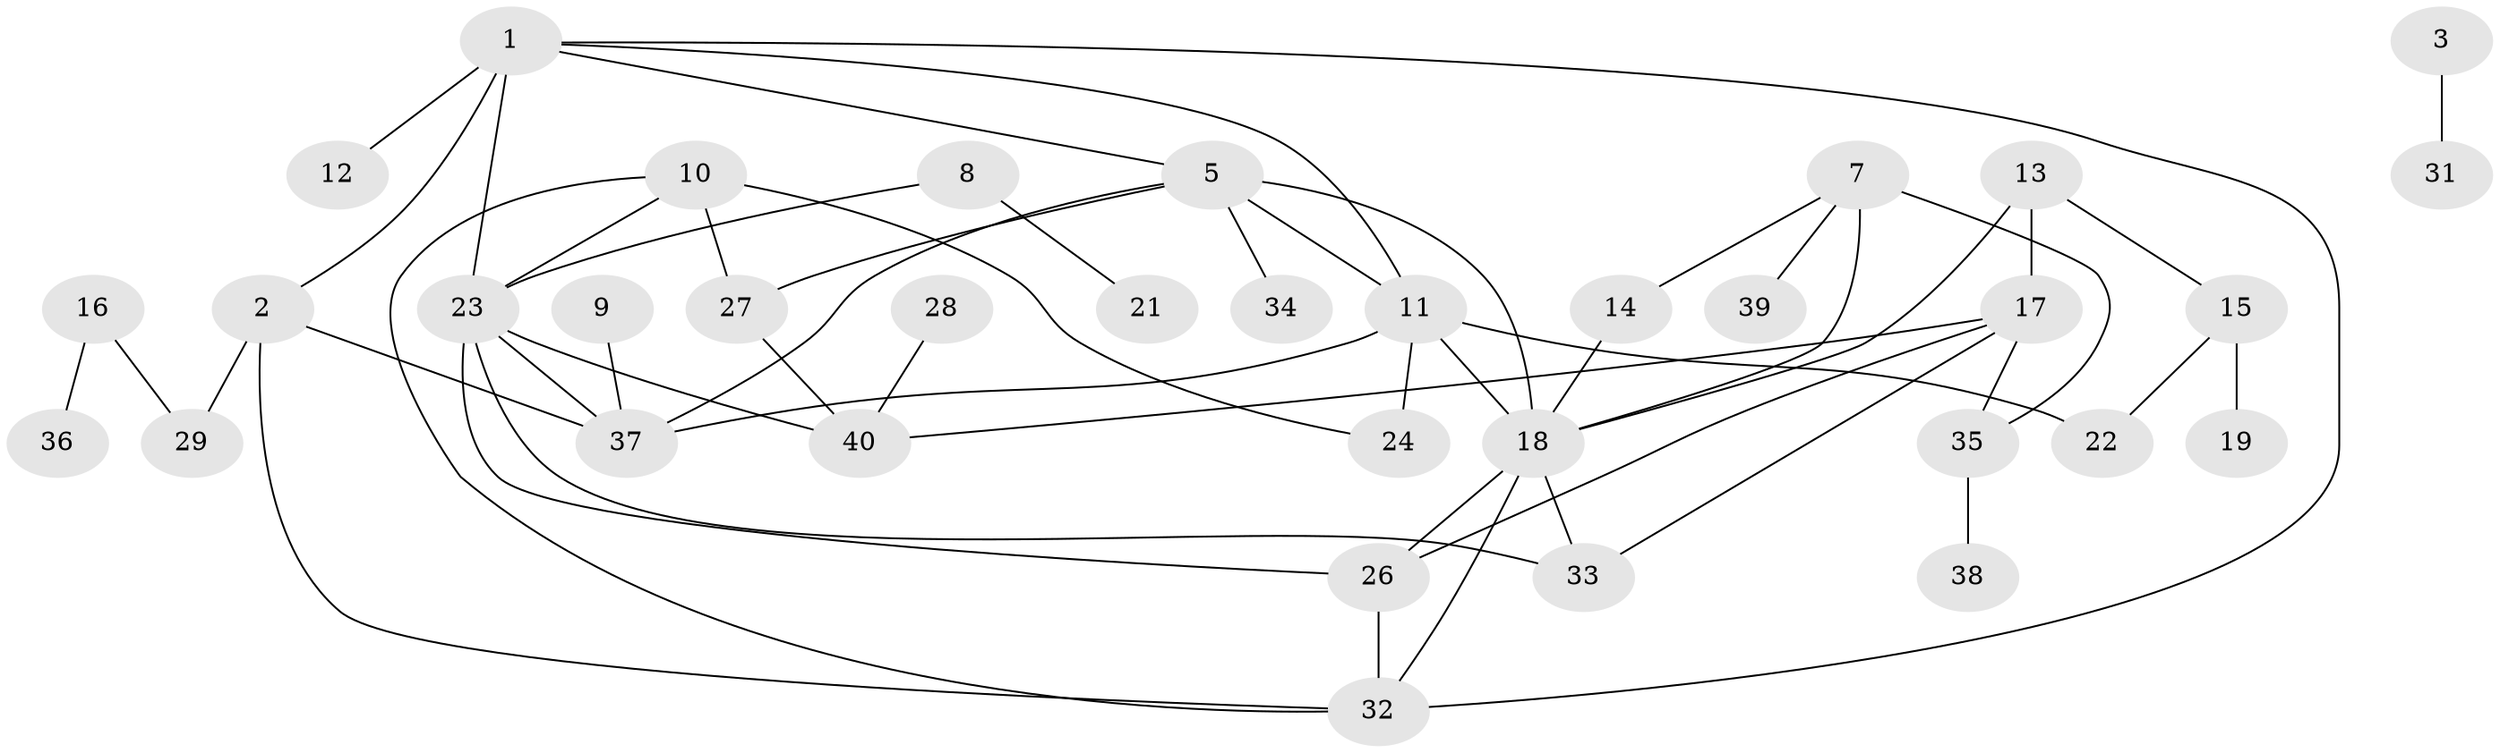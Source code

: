 // original degree distribution, {5: 0.1, 4: 0.1375, 2: 0.2, 1: 0.3, 3: 0.1875, 0: 0.0375, 7: 0.0125, 6: 0.025}
// Generated by graph-tools (version 1.1) at 2025/48/03/04/25 22:48:14]
// undirected, 35 vertices, 53 edges
graph export_dot {
  node [color=gray90,style=filled];
  1;
  2;
  3;
  5;
  7;
  8;
  9;
  10;
  11;
  12;
  13;
  14;
  15;
  16;
  17;
  18;
  19;
  21;
  22;
  23;
  24;
  26;
  27;
  28;
  29;
  31;
  32;
  33;
  34;
  35;
  36;
  37;
  38;
  39;
  40;
  1 -- 2 [weight=2.0];
  1 -- 5 [weight=2.0];
  1 -- 11 [weight=1.0];
  1 -- 12 [weight=1.0];
  1 -- 23 [weight=2.0];
  1 -- 32 [weight=1.0];
  2 -- 29 [weight=1.0];
  2 -- 32 [weight=1.0];
  2 -- 37 [weight=2.0];
  3 -- 31 [weight=1.0];
  5 -- 11 [weight=2.0];
  5 -- 18 [weight=1.0];
  5 -- 27 [weight=1.0];
  5 -- 34 [weight=1.0];
  5 -- 37 [weight=1.0];
  7 -- 14 [weight=1.0];
  7 -- 18 [weight=1.0];
  7 -- 35 [weight=2.0];
  7 -- 39 [weight=1.0];
  8 -- 21 [weight=1.0];
  8 -- 23 [weight=1.0];
  9 -- 37 [weight=1.0];
  10 -- 23 [weight=1.0];
  10 -- 24 [weight=1.0];
  10 -- 27 [weight=1.0];
  10 -- 32 [weight=1.0];
  11 -- 18 [weight=3.0];
  11 -- 22 [weight=2.0];
  11 -- 24 [weight=3.0];
  11 -- 37 [weight=1.0];
  13 -- 15 [weight=1.0];
  13 -- 17 [weight=1.0];
  13 -- 18 [weight=1.0];
  14 -- 18 [weight=1.0];
  15 -- 19 [weight=1.0];
  15 -- 22 [weight=1.0];
  16 -- 29 [weight=1.0];
  16 -- 36 [weight=1.0];
  17 -- 26 [weight=1.0];
  17 -- 33 [weight=1.0];
  17 -- 35 [weight=1.0];
  17 -- 40 [weight=1.0];
  18 -- 26 [weight=1.0];
  18 -- 32 [weight=1.0];
  18 -- 33 [weight=1.0];
  23 -- 26 [weight=1.0];
  23 -- 33 [weight=1.0];
  23 -- 37 [weight=1.0];
  23 -- 40 [weight=1.0];
  26 -- 32 [weight=1.0];
  27 -- 40 [weight=1.0];
  28 -- 40 [weight=1.0];
  35 -- 38 [weight=1.0];
}
